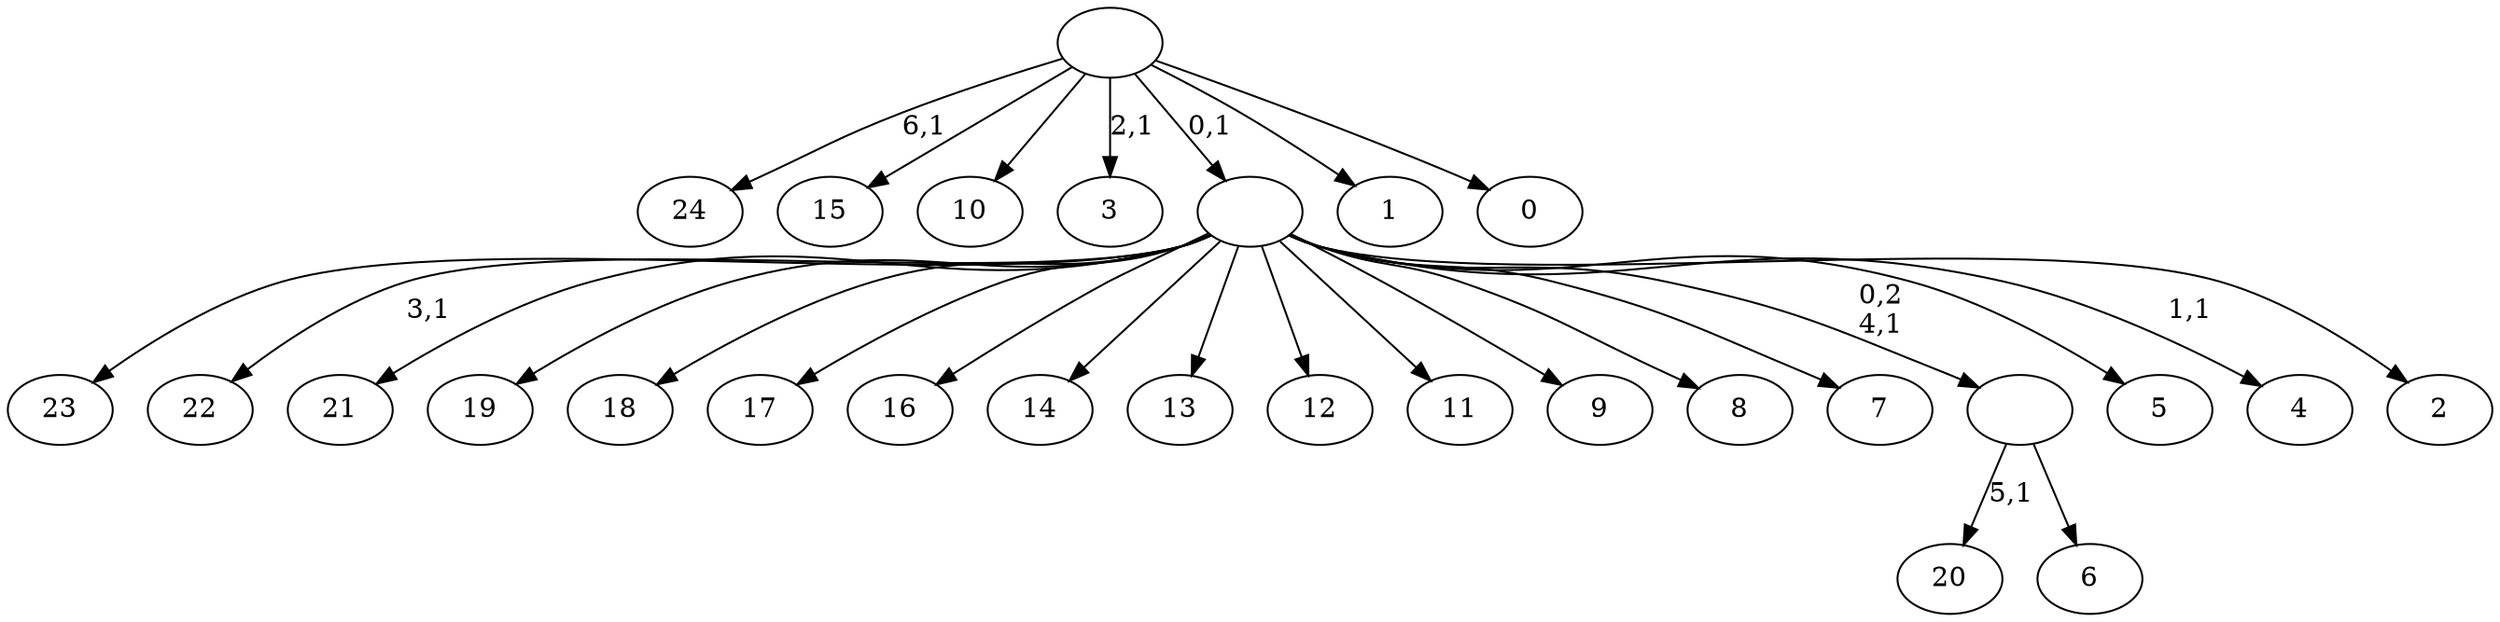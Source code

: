 digraph T {
	32 [label="24"]
	30 [label="23"]
	29 [label="22"]
	27 [label="21"]
	26 [label="20"]
	24 [label="19"]
	23 [label="18"]
	22 [label="17"]
	21 [label="16"]
	20 [label="15"]
	19 [label="14"]
	18 [label="13"]
	17 [label="12"]
	16 [label="11"]
	15 [label="10"]
	14 [label="9"]
	13 [label="8"]
	12 [label="7"]
	11 [label="6"]
	10 [label=""]
	9 [label="5"]
	8 [label="4"]
	6 [label="3"]
	4 [label="2"]
	3 [label=""]
	2 [label="1"]
	1 [label="0"]
	0 [label=""]
	10 -> 26 [label="5,1"]
	10 -> 11 [label=""]
	3 -> 8 [label="1,1"]
	3 -> 29 [label="3,1"]
	3 -> 30 [label=""]
	3 -> 27 [label=""]
	3 -> 24 [label=""]
	3 -> 23 [label=""]
	3 -> 22 [label=""]
	3 -> 21 [label=""]
	3 -> 19 [label=""]
	3 -> 18 [label=""]
	3 -> 17 [label=""]
	3 -> 16 [label=""]
	3 -> 14 [label=""]
	3 -> 13 [label=""]
	3 -> 12 [label=""]
	3 -> 10 [label="0,2\n4,1"]
	3 -> 9 [label=""]
	3 -> 4 [label=""]
	0 -> 6 [label="2,1"]
	0 -> 32 [label="6,1"]
	0 -> 20 [label=""]
	0 -> 15 [label=""]
	0 -> 3 [label="0,1"]
	0 -> 2 [label=""]
	0 -> 1 [label=""]
}
